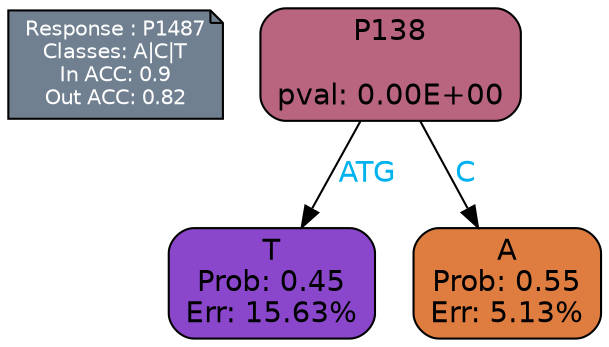 digraph Tree {
node [shape=box, style="filled, rounded", color="black", fontname=helvetica] ;
graph [ranksep=equally, splines=polylines, bgcolor=transparent, dpi=600] ;
edge [fontname=helvetica] ;
LEGEND [label="Response : P1487
Classes: A|C|T
In ACC: 0.9
Out ACC: 0.82
",shape=note,align=left,style=filled,fillcolor="slategray",fontcolor="white",fontsize=10];1 [label="P138

pval: 0.00E+00", fillcolor="#b96580"] ;
2 [label="T
Prob: 0.45
Err: 15.63%", fillcolor="#8b47cc"] ;
3 [label="A
Prob: 0.55
Err: 5.13%", fillcolor="#df7d41"] ;
1 -> 2 [label="ATG",fontcolor=deepskyblue2] ;
1 -> 3 [label="C",fontcolor=deepskyblue2] ;
{rank = same; 2;3;}{rank = same; LEGEND;1;}}